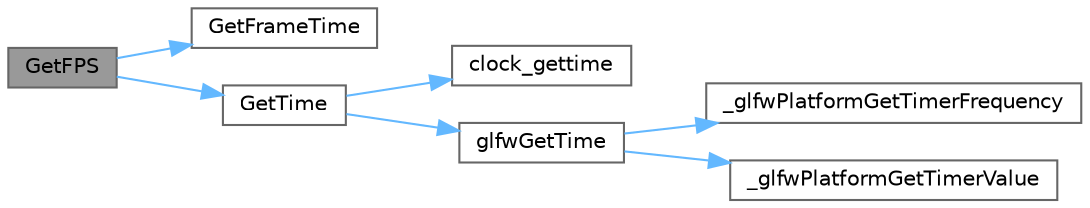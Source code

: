 digraph "GetFPS"
{
 // LATEX_PDF_SIZE
  bgcolor="transparent";
  edge [fontname=Helvetica,fontsize=10,labelfontname=Helvetica,labelfontsize=10];
  node [fontname=Helvetica,fontsize=10,shape=box,height=0.2,width=0.4];
  rankdir="LR";
  Node1 [id="Node000001",label="GetFPS",height=0.2,width=0.4,color="gray40", fillcolor="grey60", style="filled", fontcolor="black",tooltip=" "];
  Node1 -> Node2 [id="edge1_Node000001_Node000002",color="steelblue1",style="solid",tooltip=" "];
  Node2 [id="Node000002",label="GetFrameTime",height=0.2,width=0.4,color="grey40", fillcolor="white", style="filled",URL="$_classes_2lib_2rcore_8c.html#aeeaa076762eae28889e07ec0e6611324",tooltip=" "];
  Node1 -> Node3 [id="edge2_Node000001_Node000003",color="steelblue1",style="solid",tooltip=" "];
  Node3 [id="Node000003",label="GetTime",height=0.2,width=0.4,color="grey40", fillcolor="white", style="filled",URL="$_classes_2lib_2rcore_8c.html#a8897d458855e87c5b948dc2cbc7eb5e3",tooltip=" "];
  Node3 -> Node4 [id="edge3_Node000003_Node000004",color="steelblue1",style="solid",tooltip=" "];
  Node4 [id="Node000004",label="clock_gettime",height=0.2,width=0.4,color="grey40", fillcolor="white", style="filled",URL="$_classes_2lib_2pthread__time_8h.html#a907d36e3ac946c73f25cc3d4cbf44c7a",tooltip=" "];
  Node3 -> Node5 [id="edge4_Node000003_Node000005",color="steelblue1",style="solid",tooltip=" "];
  Node5 [id="Node000005",label="glfwGetTime",height=0.2,width=0.4,color="grey40", fillcolor="white", style="filled",URL="$group__input.html#ga03d4a1039b8662c71eeb40beea8cb622",tooltip="Returns the GLFW time."];
  Node5 -> Node6 [id="edge5_Node000005_Node000006",color="steelblue1",style="solid",tooltip=" "];
  Node6 [id="Node000006",label="_glfwPlatformGetTimerFrequency",height=0.2,width=0.4,color="grey40", fillcolor="white", style="filled",URL="$_classes_2lib_2external_2glfw_2src_2cocoa__time_8c.html#ab3fe69b1eec5554114fe774623a15137",tooltip=" "];
  Node5 -> Node7 [id="edge6_Node000005_Node000007",color="steelblue1",style="solid",tooltip=" "];
  Node7 [id="Node000007",label="_glfwPlatformGetTimerValue",height=0.2,width=0.4,color="grey40", fillcolor="white", style="filled",URL="$_classes_2lib_2external_2glfw_2src_2cocoa__time_8c.html#a5ee7e09b380d3afdd3c2738b726a2a6e",tooltip=" "];
}
